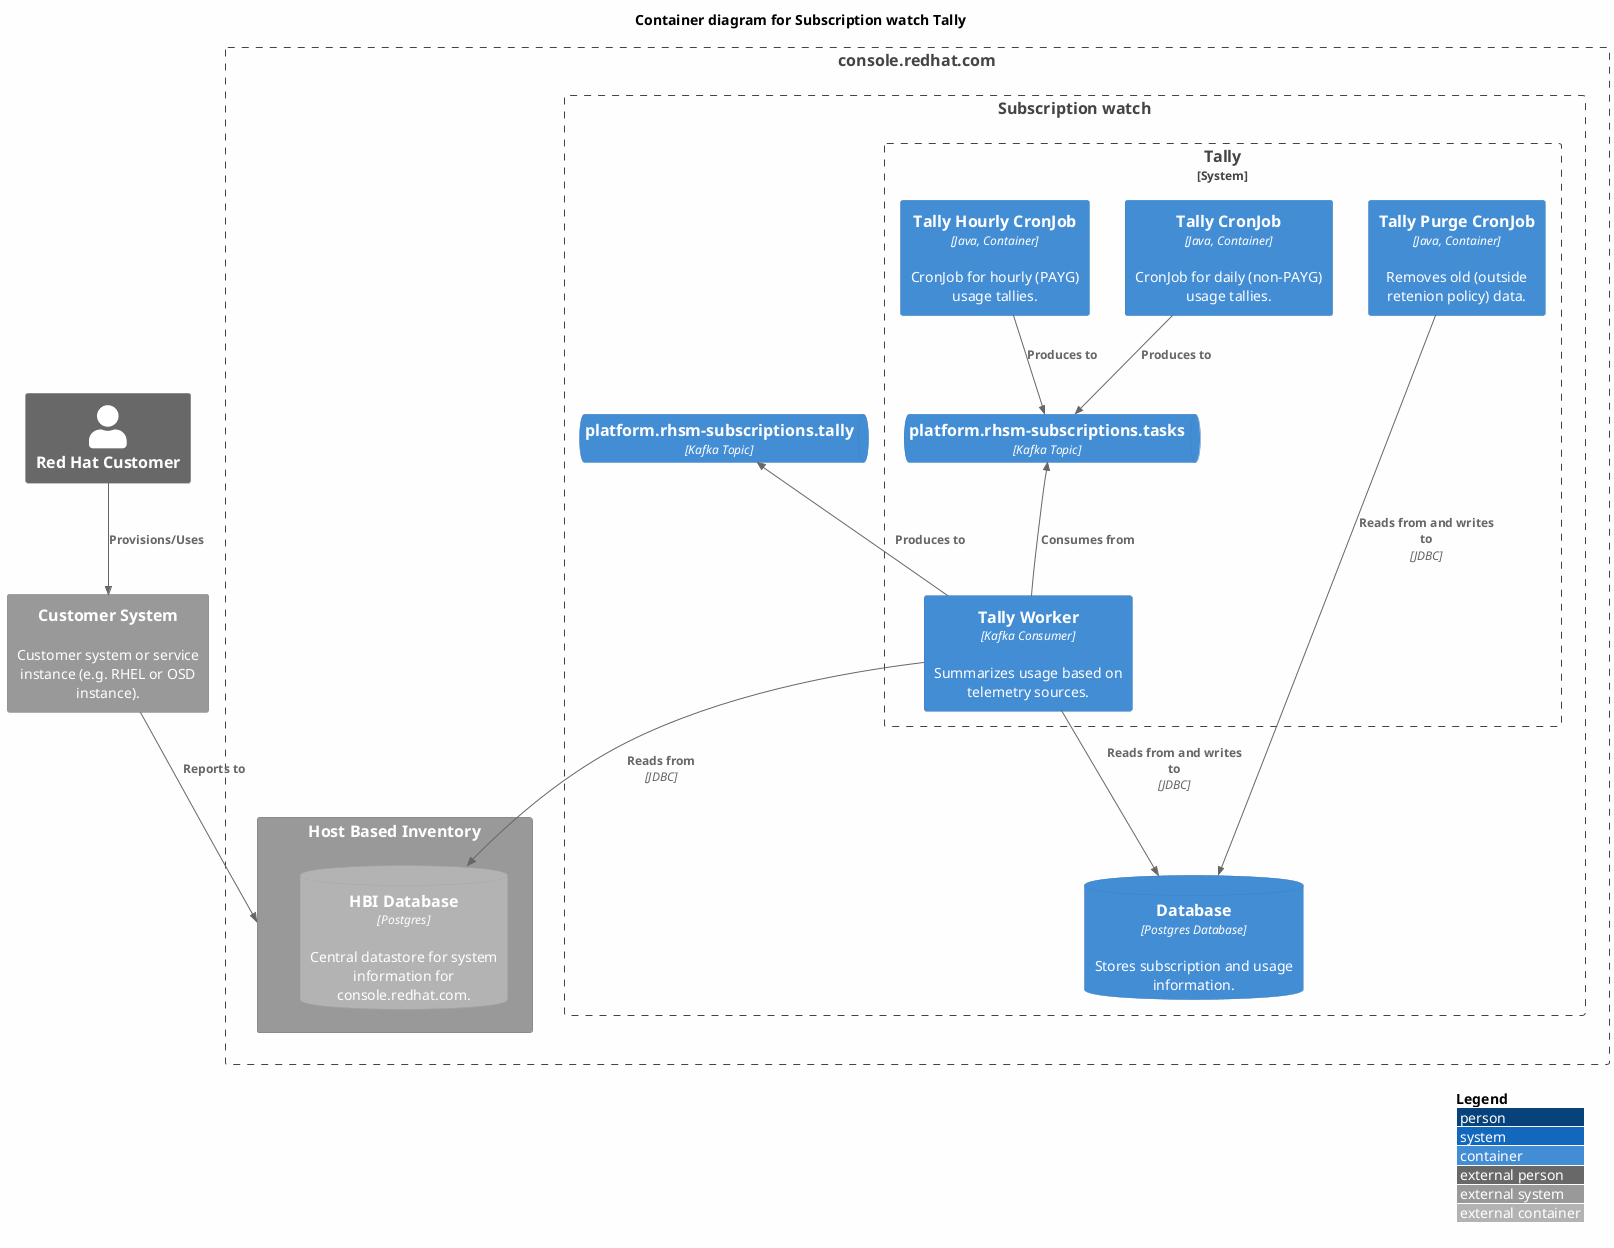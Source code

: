 @startuml
!include <C4/C4_Container>

' see https://forum.plantuml.net/8356/white-backgrounds-are-rendered-transparent-in-svg
skinparam backgroundColor #FEFEFE

LAYOUT_WITH_LEGEND()

title Container diagram for Subscription watch Tally

Person_Ext(customer, "Red Hat Customer")

Boundary(crc, console.redhat.com) {
  Boundary(swatch, "Subscription watch") {
    System_Boundary(tally, "Tally") {
      Container(tally_job, "Tally CronJob", "Java, Container", "CronJob for daily (non-PAYG) usage tallies.")
      Container(tally_purge_job, "Tally Purge CronJob", "Java, Container", "Removes old (outside retenion policy) data.")
      Container(tally_hourly_job, "Tally Hourly CronJob", "Java, Container", "CronJob for hourly (PAYG) usage tallies.")
      Container(tally_worker, "Tally Worker", "Kafka Consumer", "Summarizes usage based on telemetry sources.")
      ContainerQueue(tally_tasks, "platform.rhsm-subscriptions.tasks", "Kafka Topic")
    }
    ContainerDb(db, "Database", "Postgres Database", "Stores subscription and usage information.")
    ContainerQueue(tally_summaries, "platform.rhsm-subscriptions.tally", "Kafka Topic")
  }
  System_Ext(hbi, "Host Based Inventory") {
  	ContainerDb_Ext(hbi_db, "HBI Database", "Postgres", "Central datastore for system information for console.redhat.com.")
  }
}

System_Ext(customer_system, "Customer System", "Customer system or service instance (e.g. RHEL or OSD instance).")

' external dataflows
Rel(customer, customer_system, "Provisions/Uses")
Rel(customer_system, hbi, "Reports to")

' tally process
Rel(tally_job, tally_tasks, "Produces to")
Rel(tally_hourly_job, tally_tasks, "Produces to")
Rel_Back(tally_tasks, tally_worker, "Consumes from")
Rel(tally_worker, db, "Reads from and writes to", "JDBC")
Rel(tally_worker, hbi_db, "Reads from", "JDBC")
Rel_Back(tally_summaries, tally_worker, "Produces to")
Rel(tally_purge_job, db, "Reads from and writes to", "JDBC")
@enduml
